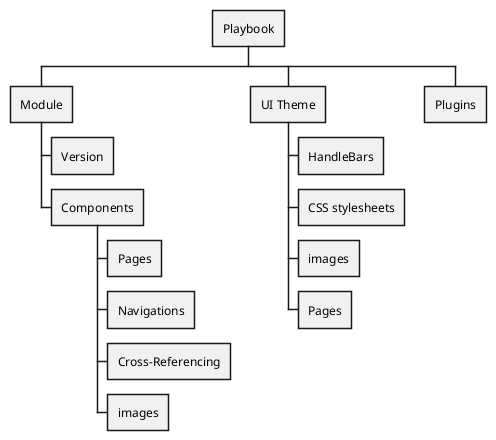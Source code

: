 @startwbs
+ Playbook
 + Module
  + Version
  + Components
   + Pages
   + Navigations
   + Cross-Referencing
   + images
 + UI Theme
  + HandleBars
  + CSS stylesheets
  + images
  + Pages
 + Plugins
@endwbs